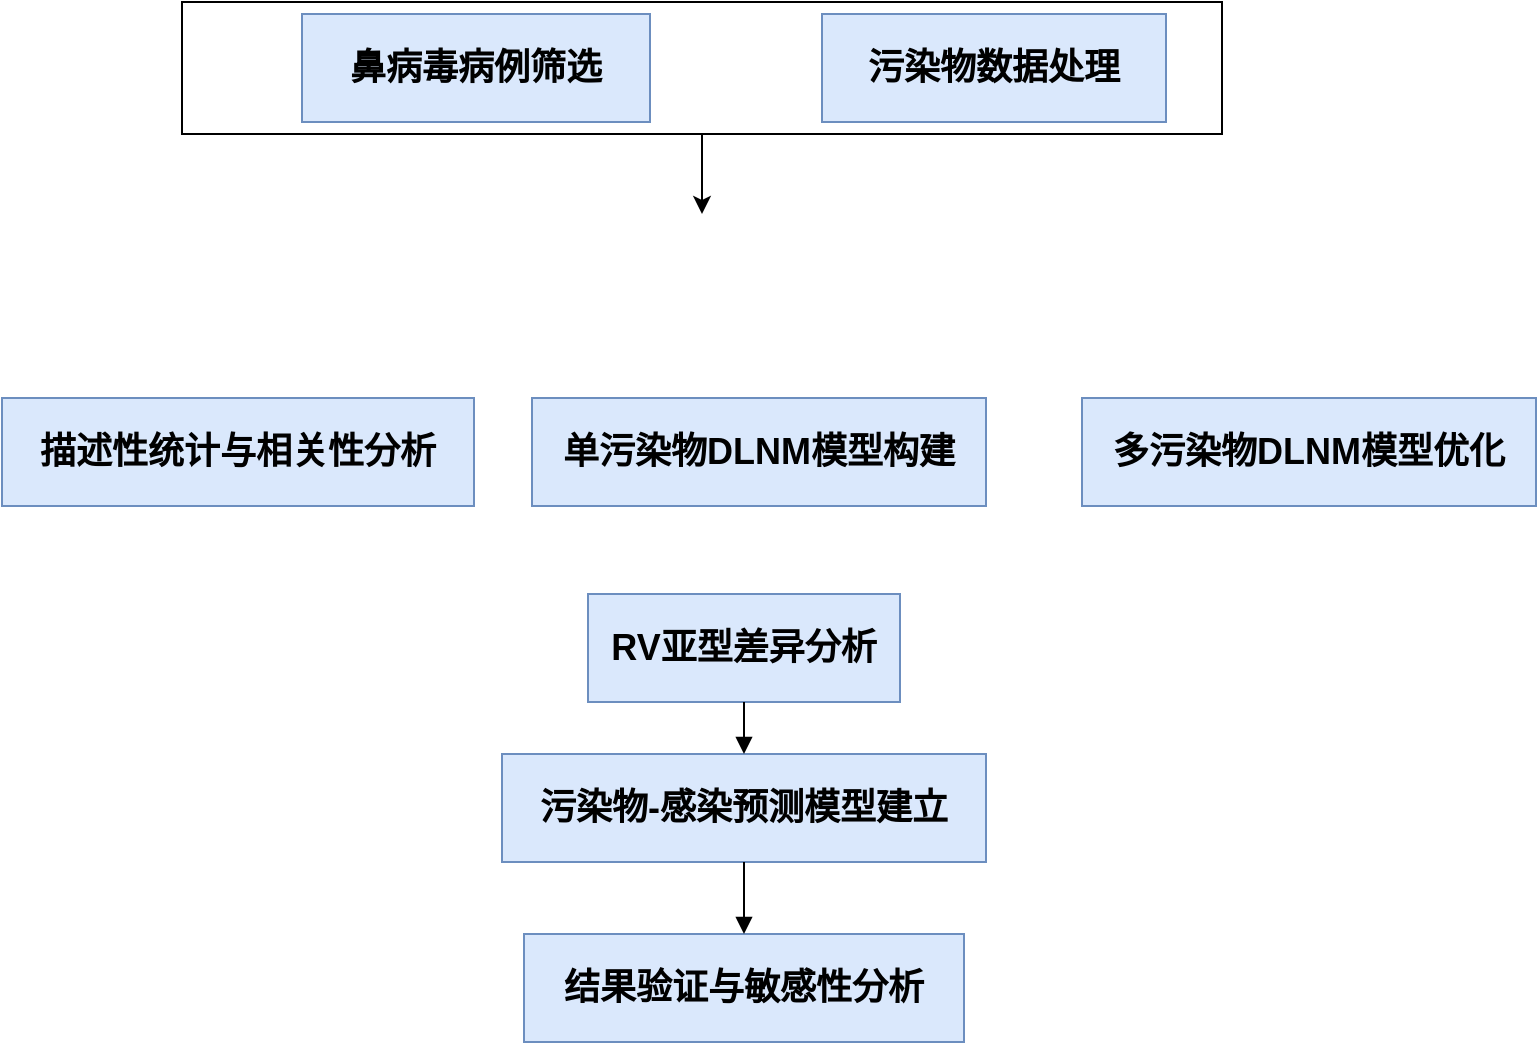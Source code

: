 <mxfile version="26.2.12">
  <diagram name="Page-1" id="OI99oiLmVk2AP9gJwhu6">
    <mxGraphModel dx="1004" dy="547" grid="1" gridSize="10" guides="1" tooltips="1" connect="1" arrows="1" fold="1" page="1" pageScale="1" pageWidth="827" pageHeight="1169" math="0" shadow="0">
      <root>
        <mxCell id="0" />
        <mxCell id="1" parent="0" />
        <mxCell id="9yNOKnyS7ASG2MC91Dju-4" style="edgeStyle=orthogonalEdgeStyle;rounded=0;orthogonalLoop=1;jettySize=auto;html=1;" edge="1" parent="1" source="9yNOKnyS7ASG2MC91Dju-2">
          <mxGeometry relative="1" as="geometry">
            <mxPoint x="380" y="240" as="targetPoint" />
          </mxGeometry>
        </mxCell>
        <mxCell id="9yNOKnyS7ASG2MC91Dju-2" value="" style="rounded=0;whiteSpace=wrap;html=1;" vertex="1" parent="1">
          <mxGeometry x="120" y="134" width="520" height="66" as="geometry" />
        </mxCell>
        <mxCell id="9q3nwMVUDi4YbfW2KWvW-2" value="鼻病毒病例筛选" style="whiteSpace=wrap;strokeWidth=1;fillColor=#dae8fc;strokeColor=#6c8ebf;fontSize=18;fontStyle=1" parent="1" vertex="1">
          <mxGeometry x="180" y="140" width="174" height="54" as="geometry" />
        </mxCell>
        <mxCell id="9q3nwMVUDi4YbfW2KWvW-3" value="污染物数据处理" style="whiteSpace=wrap;strokeWidth=1;fillColor=#dae8fc;strokeColor=#6c8ebf;fontSize=18;fontStyle=1" parent="1" vertex="1">
          <mxGeometry x="440" y="140" width="172" height="54" as="geometry" />
        </mxCell>
        <mxCell id="9q3nwMVUDi4YbfW2KWvW-4" value="描述性统计与相关性分析" style="whiteSpace=wrap;strokeWidth=1;fillColor=#dae8fc;strokeColor=#6c8ebf;fontSize=18;fontStyle=1" parent="1" vertex="1">
          <mxGeometry x="30" y="332" width="236" height="54" as="geometry" />
        </mxCell>
        <mxCell id="9q3nwMVUDi4YbfW2KWvW-5" value="单污染物DLNM模型构建" style="whiteSpace=wrap;strokeWidth=1;fillColor=#dae8fc;strokeColor=#6c8ebf;fontSize=18;fontStyle=1" parent="1" vertex="1">
          <mxGeometry x="295" y="332" width="227" height="54" as="geometry" />
        </mxCell>
        <mxCell id="9q3nwMVUDi4YbfW2KWvW-6" value="多污染物DLNM模型优化" style="whiteSpace=wrap;strokeWidth=1;fillColor=#dae8fc;strokeColor=#6c8ebf;fontSize=18;fontStyle=1" parent="1" vertex="1">
          <mxGeometry x="570" y="332" width="227" height="54" as="geometry" />
        </mxCell>
        <mxCell id="9q3nwMVUDi4YbfW2KWvW-7" value="RV亚型差异分析" style="whiteSpace=wrap;strokeWidth=1;fillColor=#dae8fc;strokeColor=#6c8ebf;fontSize=18;fontStyle=1" parent="1" vertex="1">
          <mxGeometry x="323" y="430" width="156" height="54" as="geometry" />
        </mxCell>
        <mxCell id="9q3nwMVUDi4YbfW2KWvW-8" value="污染物-感染预测模型建立" style="whiteSpace=wrap;strokeWidth=1;fillColor=#dae8fc;strokeColor=#6c8ebf;fontSize=18;fontStyle=1" parent="1" vertex="1">
          <mxGeometry x="280" y="510" width="242" height="54" as="geometry" />
        </mxCell>
        <mxCell id="9q3nwMVUDi4YbfW2KWvW-9" value="结果验证与敏感性分析" style="whiteSpace=wrap;strokeWidth=1;fillColor=#dae8fc;strokeColor=#6c8ebf;fontSize=18;fontStyle=1" parent="1" vertex="1">
          <mxGeometry x="291" y="600" width="220" height="54" as="geometry" />
        </mxCell>
        <mxCell id="9q3nwMVUDi4YbfW2KWvW-17" value="" style="curved=1;startArrow=none;endArrow=block;exitX=0.5;exitY=1;entryX=0.5;entryY=0;rounded=0;" parent="1" source="9q3nwMVUDi4YbfW2KWvW-7" target="9q3nwMVUDi4YbfW2KWvW-8" edge="1">
          <mxGeometry relative="1" as="geometry">
            <Array as="points" />
          </mxGeometry>
        </mxCell>
        <mxCell id="9q3nwMVUDi4YbfW2KWvW-18" value="" style="curved=1;startArrow=none;endArrow=block;exitX=0.5;exitY=1;entryX=0.5;entryY=0;rounded=0;" parent="1" source="9q3nwMVUDi4YbfW2KWvW-8" target="9q3nwMVUDi4YbfW2KWvW-9" edge="1">
          <mxGeometry relative="1" as="geometry">
            <Array as="points" />
          </mxGeometry>
        </mxCell>
      </root>
    </mxGraphModel>
  </diagram>
</mxfile>
